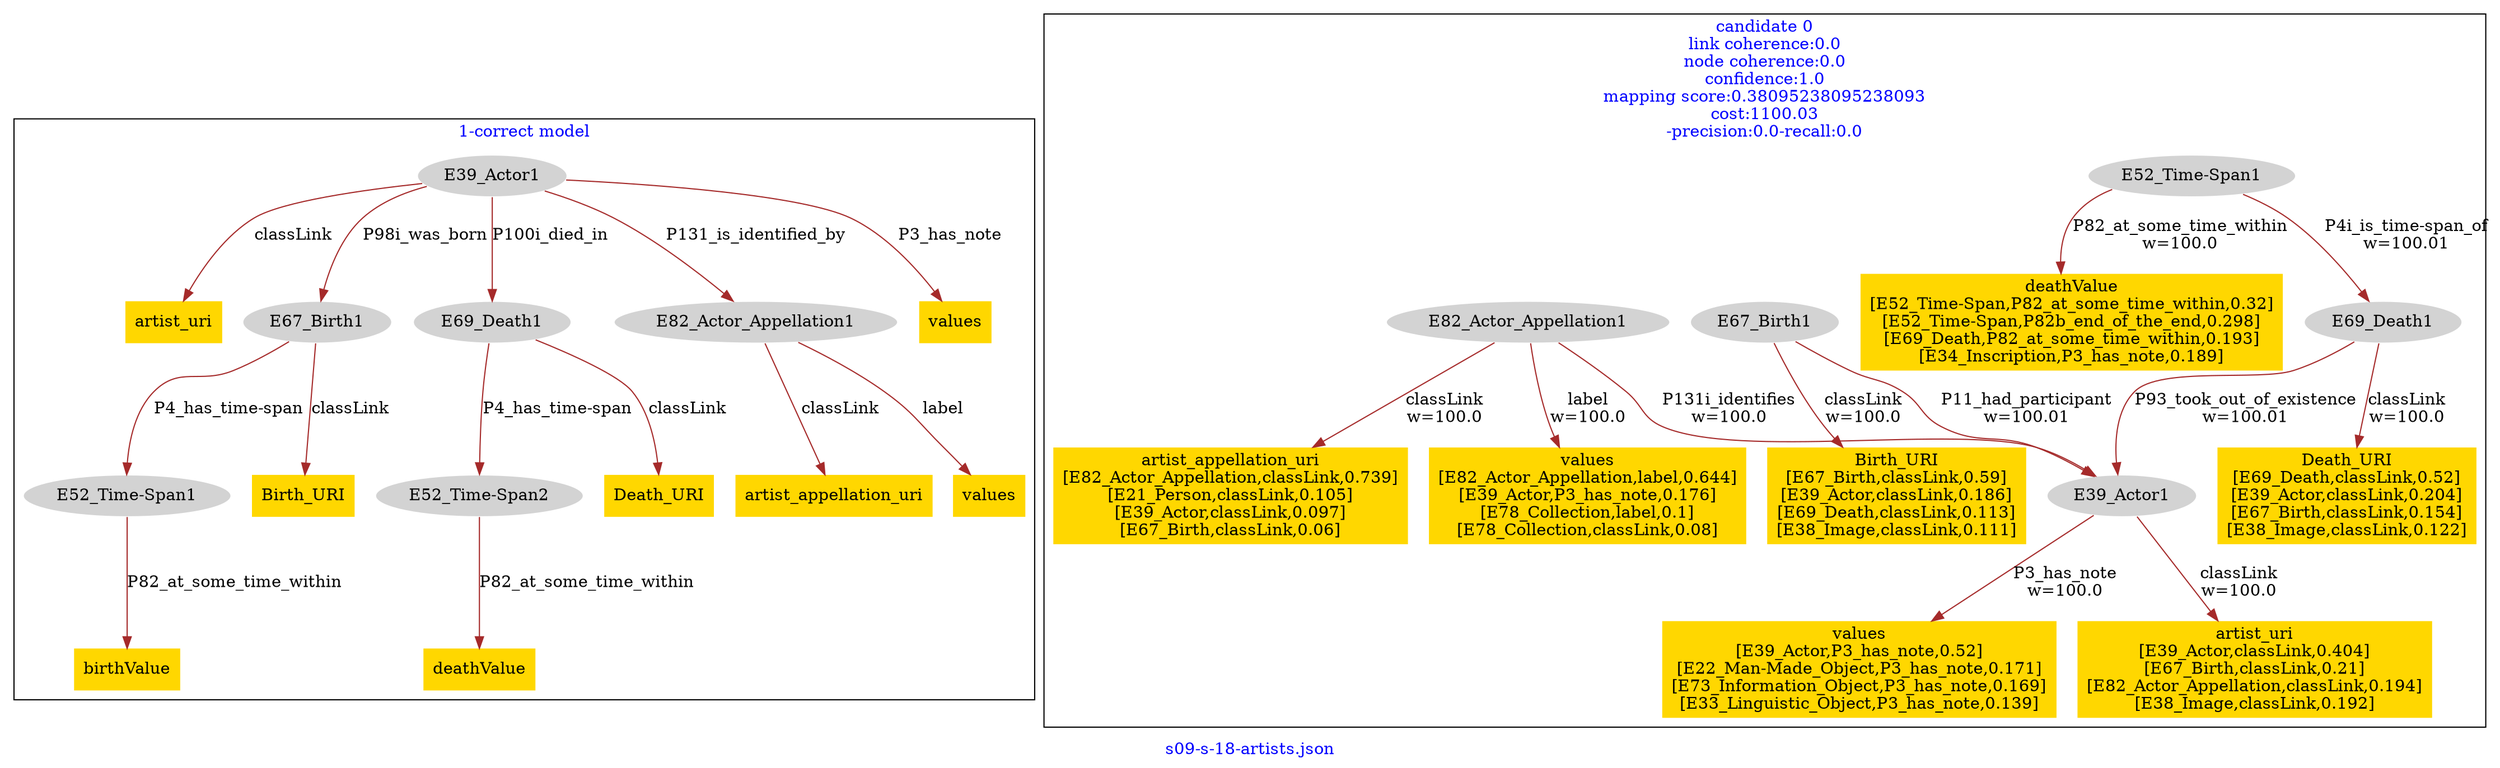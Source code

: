 digraph n0 {
fontcolor="blue"
remincross="true"
label="s09-s-18-artists.json"
subgraph cluster_0 {
label="1-correct model"
n2[style="filled",color="white",fillcolor="lightgray",label="E39_Actor1"];
n3[style="filled",color="white",fillcolor="lightgray",label="E67_Birth1"];
n4[style="filled",color="white",fillcolor="lightgray",label="E69_Death1"];
n5[style="filled",color="white",fillcolor="lightgray",label="E82_Actor_Appellation1"];
n6[style="filled",color="white",fillcolor="lightgray",label="E52_Time-Span1"];
n7[style="filled",color="white",fillcolor="lightgray",label="E52_Time-Span2"];
n8[shape="plaintext",style="filled",fillcolor="gold",label="Death_URI"];
n9[shape="plaintext",style="filled",fillcolor="gold",label="artist_appellation_uri"];
n10[shape="plaintext",style="filled",fillcolor="gold",label="deathValue"];
n11[shape="plaintext",style="filled",fillcolor="gold",label="birthValue"];
n12[shape="plaintext",style="filled",fillcolor="gold",label="values"];
n13[shape="plaintext",style="filled",fillcolor="gold",label="values"];
n14[shape="plaintext",style="filled",fillcolor="gold",label="Birth_URI"];
n15[shape="plaintext",style="filled",fillcolor="gold",label="artist_uri"];
}
subgraph cluster_1 {
label="candidate 0\nlink coherence:0.0\nnode coherence:0.0\nconfidence:1.0\nmapping score:0.38095238095238093\ncost:1100.03\n-precision:0.0-recall:0.0"
n17[style="filled",color="white",fillcolor="lightgray",label="E39_Actor1"];
n18[shape="plaintext",style="filled",fillcolor="gold",label="values\n[E39_Actor,P3_has_note,0.52]\n[E22_Man-Made_Object,P3_has_note,0.171]\n[E73_Information_Object,P3_has_note,0.169]\n[E33_Linguistic_Object,P3_has_note,0.139]"];
n19[shape="plaintext",style="filled",fillcolor="gold",label="artist_uri\n[E39_Actor,classLink,0.404]\n[E67_Birth,classLink,0.21]\n[E82_Actor_Appellation,classLink,0.194]\n[E38_Image,classLink,0.192]"];
n20[style="filled",color="white",fillcolor="lightgray",label="E52_Time-Span1"];
n21[shape="plaintext",style="filled",fillcolor="gold",label="deathValue\n[E52_Time-Span,P82_at_some_time_within,0.32]\n[E52_Time-Span,P82b_end_of_the_end,0.298]\n[E69_Death,P82_at_some_time_within,0.193]\n[E34_Inscription,P3_has_note,0.189]"];
n22[style="filled",color="white",fillcolor="lightgray",label="E67_Birth1"];
n23[shape="plaintext",style="filled",fillcolor="gold",label="Birth_URI\n[E67_Birth,classLink,0.59]\n[E39_Actor,classLink,0.186]\n[E69_Death,classLink,0.113]\n[E38_Image,classLink,0.111]"];
n24[style="filled",color="white",fillcolor="lightgray",label="E69_Death1"];
n25[shape="plaintext",style="filled",fillcolor="gold",label="Death_URI\n[E69_Death,classLink,0.52]\n[E39_Actor,classLink,0.204]\n[E67_Birth,classLink,0.154]\n[E38_Image,classLink,0.122]"];
n26[style="filled",color="white",fillcolor="lightgray",label="E82_Actor_Appellation1"];
n27[shape="plaintext",style="filled",fillcolor="gold",label="artist_appellation_uri\n[E82_Actor_Appellation,classLink,0.739]\n[E21_Person,classLink,0.105]\n[E39_Actor,classLink,0.097]\n[E67_Birth,classLink,0.06]"];
n28[shape="plaintext",style="filled",fillcolor="gold",label="values\n[E82_Actor_Appellation,label,0.644]\n[E39_Actor,P3_has_note,0.176]\n[E78_Collection,label,0.1]\n[E78_Collection,classLink,0.08]"];
}
n2 -> n3[color="brown",fontcolor="black",label="P98i_was_born"]
n2 -> n4[color="brown",fontcolor="black",label="P100i_died_in"]
n2 -> n5[color="brown",fontcolor="black",label="P131_is_identified_by"]
n3 -> n6[color="brown",fontcolor="black",label="P4_has_time-span"]
n4 -> n7[color="brown",fontcolor="black",label="P4_has_time-span"]
n4 -> n8[color="brown",fontcolor="black",label="classLink"]
n5 -> n9[color="brown",fontcolor="black",label="classLink"]
n7 -> n10[color="brown",fontcolor="black",label="P82_at_some_time_within"]
n6 -> n11[color="brown",fontcolor="black",label="P82_at_some_time_within"]
n2 -> n12[color="brown",fontcolor="black",label="P3_has_note"]
n5 -> n13[color="brown",fontcolor="black",label="label"]
n3 -> n14[color="brown",fontcolor="black",label="classLink"]
n2 -> n15[color="brown",fontcolor="black",label="classLink"]
n17 -> n18[color="brown",fontcolor="black",label="P3_has_note\nw=100.0"]
n17 -> n19[color="brown",fontcolor="black",label="classLink\nw=100.0"]
n20 -> n21[color="brown",fontcolor="black",label="P82_at_some_time_within\nw=100.0"]
n22 -> n23[color="brown",fontcolor="black",label="classLink\nw=100.0"]
n24 -> n25[color="brown",fontcolor="black",label="classLink\nw=100.0"]
n26 -> n27[color="brown",fontcolor="black",label="classLink\nw=100.0"]
n26 -> n28[color="brown",fontcolor="black",label="label\nw=100.0"]
n20 -> n24[color="brown",fontcolor="black",label="P4i_is_time-span_of\nw=100.01"]
n22 -> n17[color="brown",fontcolor="black",label="P11_had_participant\nw=100.01"]
n24 -> n17[color="brown",fontcolor="black",label="P93_took_out_of_existence\nw=100.01"]
n26 -> n17[color="brown",fontcolor="black",label="P131i_identifies\nw=100.0"]
}
